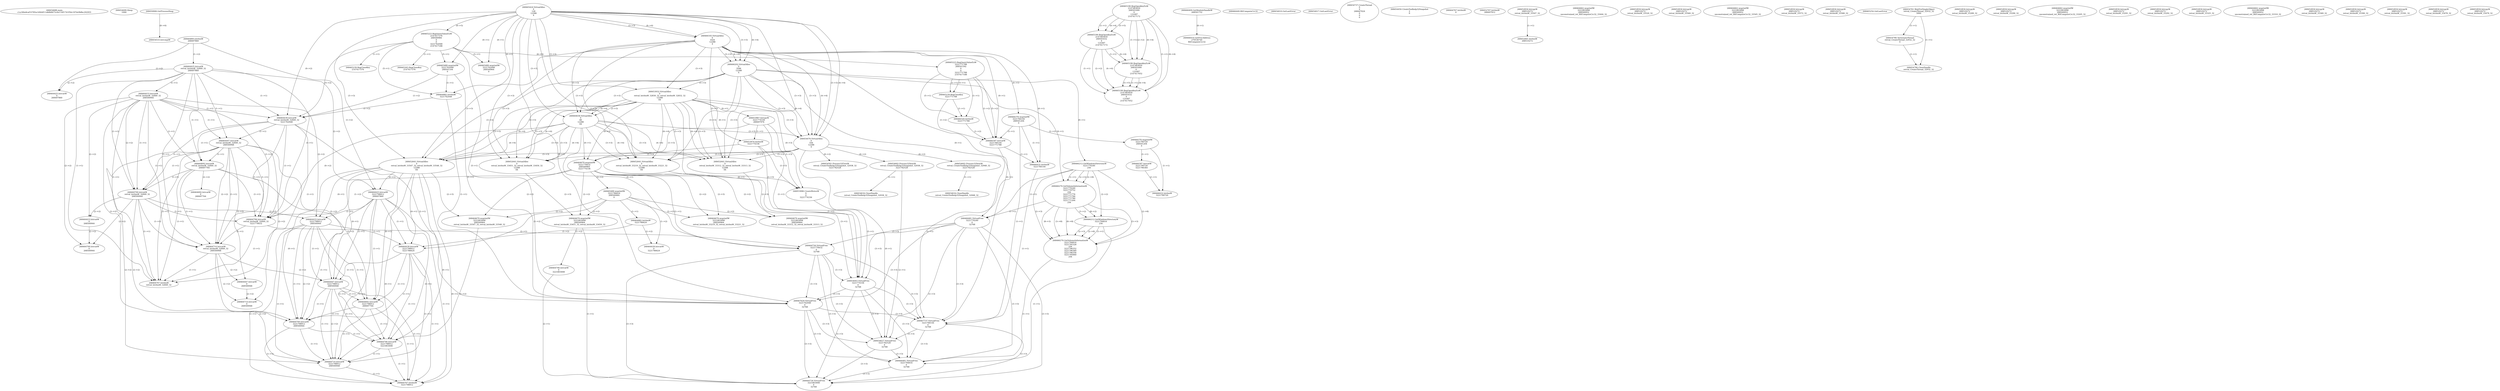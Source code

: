 // Global SCDG with merge call
digraph {
	0 [label="268454688.main
c1a180e8caf33785a14944f11a8db6b72c0e116f1741f50c197dcfb8bc292955"]
	1 [label="268454699.Sleep
1000"]
	2 [label="268450908.GetProcessHeap
"]
	3 [label="268465424.VirtualAlloc
0
128
12288
4"]
	4 [label="268465190.RegOpenKeyExW
2147483650
268501000
0
131097
2147417172"]
	5 [label="268465223.RegQueryValueExW
2147417376
268500984
0
0
3221762048
2147417188"]
	3 -> 5 [label="(0-->5)"]
	6 [label="268465239.RegCloseKey
2147417376"]
	5 -> 6 [label="(1-->1)"]
	7 [label="268465489.wsprintfW
3221762048
268501104
0"]
	3 -> 7 [label="(0-->1)"]
	5 -> 7 [label="(5-->1)"]
	8 [label="268466183.VirtualAlloc
0
1024
12288
4"]
	3 -> 8 [label="(3-->3)"]
	3 -> 8 [label="(4-->4)"]
	9 [label="268466202.VirtualAlloc
0
3596
12288
4"]
	3 -> 9 [label="(3-->3)"]
	8 -> 9 [label="(3-->3)"]
	3 -> 9 [label="(4-->4)"]
	8 -> 9 [label="(4-->4)"]
	10 [label="268466212.GetWindowsDirectoryW
3221770240
256"]
	9 -> 10 [label="(0-->1)"]
	11 [label="268466270.GetVolumeInformationW
3221770240
3221770752
256
3221771776
3221771784
3221771780
3221771264
256"]
	9 -> 11 [label="(0-->1)"]
	10 -> 11 [label="(1-->1)"]
	10 -> 11 [label="(2-->3)"]
	10 -> 11 [label="(2-->8)"]
	12 [label="268465190.RegOpenKeyExW
2147483650
268501632
0
131097
2147417172"]
	4 -> 12 [label="(1-->1)"]
	4 -> 12 [label="(4-->4)"]
	4 -> 12 [label="(5-->5)"]
	13 [label="268465223.RegQueryValueExW
3221771788
268501592
0
0
3221771788
2147417188"]
	5 -> 13 [label="(6-->6)"]
	14 [label="268465239.RegCloseKey
3221771788"]
	13 -> 14 [label="(1-->1)"]
	13 -> 14 [label="(5-->1)"]
	15 [label="268466320.lstrlenW
3221771788"]
	13 -> 15 [label="(1-->1)"]
	13 -> 15 [label="(5-->1)"]
	14 -> 15 [label="(1-->1)"]
	16 [label="268466376.wsprintfW
3221766144
268501204
0"]
	8 -> 16 [label="(0-->1)"]
	17 [label="268466397.lstrcatW
3221766144
3221771788"]
	8 -> 17 [label="(0-->1)"]
	16 -> 17 [label="(1-->1)"]
	13 -> 17 [label="(1-->2)"]
	13 -> 17 [label="(5-->2)"]
	14 -> 17 [label="(1-->2)"]
	15 -> 17 [label="(1-->2)"]
	18 [label="268466409.GetModuleHandleW
268501752"]
	19 [label="268466416.GetProcAddress
270536744
RtlComputeCrc32"]
	18 -> 19 [label="(0-->1)"]
	20 [label="268466432.lstrlenW
3221766144"]
	8 -> 20 [label="(0-->1)"]
	16 -> 20 [label="(1-->1)"]
	17 -> 20 [label="(1-->1)"]
	21 [label="268466449.RtlComputeCrc32
"]
	22 [label="268466481.VirtualFree
3221770240
0
32768"]
	9 -> 22 [label="(0-->1)"]
	10 -> 22 [label="(1-->1)"]
	11 -> 22 [label="(1-->1)"]
	23 [label="268464882.lstrlenW
3221762048"]
	3 -> 23 [label="(0-->1)"]
	5 -> 23 [label="(5-->1)"]
	7 -> 23 [label="(1-->1)"]
	24 [label="268464893.lstrlenW
268497860"]
	25 [label="268453932.VirtualAlloc
0
retval_lstrlenW_32830_32_retval_lstrlenW_32832_32
12288
64"]
	3 -> 25 [label="(3-->3)"]
	8 -> 25 [label="(3-->3)"]
	9 -> 25 [label="(3-->3)"]
	26 [label="268453967.lstrcpyW
3221774336
268497976"]
	25 -> 26 [label="(0-->1)"]
	27 [label="268453974.lstrlenW
3221774336"]
	25 -> 27 [label="(0-->1)"]
	26 -> 27 [label="(1-->1)"]
	28 [label="268464425.lstrcatW
retval_lstrlenW_32849_32
268497860"]
	24 -> 28 [label="(1-->2)"]
	29 [label="268464433.lstrcatW
retval_lstrlenW_32849_32
268500944"]
	28 -> 29 [label="(1-->1)"]
	30 [label="268464439.lstrcatW
retval_lstrlenW_32849_32
3221762048"]
	28 -> 30 [label="(1-->1)"]
	29 -> 30 [label="(1-->1)"]
	3 -> 30 [label="(0-->2)"]
	5 -> 30 [label="(5-->2)"]
	7 -> 30 [label="(1-->2)"]
	23 -> 30 [label="(1-->2)"]
	31 [label="268464447.lstrcatW
retval_lstrlenW_32849_32
268500948"]
	28 -> 31 [label="(1-->1)"]
	29 -> 31 [label="(1-->1)"]
	30 -> 31 [label="(1-->1)"]
	32 [label="268464636.VirtualAlloc
0
66
12288
64"]
	3 -> 32 [label="(3-->3)"]
	8 -> 32 [label="(3-->3)"]
	9 -> 32 [label="(3-->3)"]
	25 -> 32 [label="(3-->3)"]
	25 -> 32 [label="(4-->4)"]
	33 [label="268464679.wsprintfW
3221778432
268500964
3221774336"]
	32 -> 33 [label="(0-->1)"]
	25 -> 33 [label="(0-->3)"]
	26 -> 33 [label="(1-->3)"]
	27 -> 33 [label="(1-->3)"]
	34 [label="268464692.lstrcatW
retval_lstrlenW_32849_32
268497764"]
	28 -> 34 [label="(1-->1)"]
	29 -> 34 [label="(1-->1)"]
	30 -> 34 [label="(1-->1)"]
	31 -> 34 [label="(1-->1)"]
	35 [label="268464700.lstrcatW
retval_lstrlenW_32849_32
268500944"]
	28 -> 35 [label="(1-->1)"]
	29 -> 35 [label="(1-->1)"]
	30 -> 35 [label="(1-->1)"]
	31 -> 35 [label="(1-->1)"]
	34 -> 35 [label="(1-->1)"]
	29 -> 35 [label="(2-->2)"]
	36 [label="268464706.lstrcatW
retval_lstrlenW_32849_32
3221778432"]
	28 -> 36 [label="(1-->1)"]
	29 -> 36 [label="(1-->1)"]
	30 -> 36 [label="(1-->1)"]
	31 -> 36 [label="(1-->1)"]
	34 -> 36 [label="(1-->1)"]
	35 -> 36 [label="(1-->1)"]
	32 -> 36 [label="(0-->2)"]
	33 -> 36 [label="(1-->2)"]
	37 [label="268464714.lstrcatW
retval_lstrlenW_32849_32
268500948"]
	28 -> 37 [label="(1-->1)"]
	29 -> 37 [label="(1-->1)"]
	30 -> 37 [label="(1-->1)"]
	31 -> 37 [label="(1-->1)"]
	34 -> 37 [label="(1-->1)"]
	35 -> 37 [label="(1-->1)"]
	36 -> 37 [label="(1-->1)"]
	31 -> 37 [label="(2-->2)"]
	38 [label="268464726.VirtualFree
3221778432
0
32768"]
	32 -> 38 [label="(0-->1)"]
	33 -> 38 [label="(1-->1)"]
	36 -> 38 [label="(2-->1)"]
	22 -> 38 [label="(3-->3)"]
	39 [label="268464767.lstrlenW
retval_lstrlenW_32849_32"]
	28 -> 39 [label="(1-->1)"]
	29 -> 39 [label="(1-->1)"]
	30 -> 39 [label="(1-->1)"]
	31 -> 39 [label="(1-->1)"]
	34 -> 39 [label="(1-->1)"]
	35 -> 39 [label="(1-->1)"]
	36 -> 39 [label="(1-->1)"]
	37 -> 39 [label="(1-->1)"]
	40 [label="268453998.CreateMutexW
0
0
3221774336"]
	25 -> 40 [label="(0-->3)"]
	26 -> 40 [label="(1-->3)"]
	27 -> 40 [label="(1-->3)"]
	33 -> 40 [label="(3-->3)"]
	41 [label="268454010.GetLastError
"]
	42 [label="268454017.GetLastError
"]
	43 [label="268454043.VirtualFree
3221774336
0
32768"]
	25 -> 43 [label="(0-->1)"]
	26 -> 43 [label="(1-->1)"]
	27 -> 43 [label="(1-->1)"]
	33 -> 43 [label="(3-->1)"]
	40 -> 43 [label="(3-->1)"]
	22 -> 43 [label="(3-->3)"]
	38 -> 43 [label="(3-->3)"]
	44 [label="268467629.VirtualFree
3221762048
0
32768"]
	3 -> 44 [label="(0-->1)"]
	5 -> 44 [label="(5-->1)"]
	7 -> 44 [label="(1-->1)"]
	23 -> 44 [label="(1-->1)"]
	30 -> 44 [label="(2-->1)"]
	22 -> 44 [label="(3-->3)"]
	38 -> 44 [label="(3-->3)"]
	43 -> 44 [label="(3-->3)"]
	45 [label="268467737.VirtualFree
3221766144
0
32768"]
	8 -> 45 [label="(0-->1)"]
	16 -> 45 [label="(1-->1)"]
	17 -> 45 [label="(1-->1)"]
	20 -> 45 [label="(1-->1)"]
	22 -> 45 [label="(3-->3)"]
	38 -> 45 [label="(3-->3)"]
	43 -> 45 [label="(3-->3)"]
	44 -> 45 [label="(3-->3)"]
	46 [label="268454737.CreateThread
0
0
268447024
0
0
0"]
	47 [label="268454450.CreateToolhelp32Snapshot
2
0"]
	48 [label="268454476.VirtualAlloc
0
556
12288
4"]
	3 -> 48 [label="(3-->3)"]
	8 -> 48 [label="(3-->3)"]
	9 -> 48 [label="(3-->3)"]
	25 -> 48 [label="(3-->3)"]
	32 -> 48 [label="(3-->3)"]
	3 -> 48 [label="(4-->4)"]
	8 -> 48 [label="(4-->4)"]
	9 -> 48 [label="(4-->4)"]
	49 [label="268454533.lstrcmpiW
"]
	2 -> 49 [label="(0-->0)"]
	50 [label="268454602.Process32NextW
retval_CreateToolhelp32Snapshot_32938_32
3221782528"]
	48 -> 50 [label="(0-->2)"]
	51 [label="268454627.VirtualFree
3221782528
0
32768"]
	48 -> 51 [label="(0-->1)"]
	50 -> 51 [label="(2-->1)"]
	22 -> 51 [label="(3-->3)"]
	38 -> 51 [label="(3-->3)"]
	43 -> 51 [label="(3-->3)"]
	44 -> 51 [label="(3-->3)"]
	45 -> 51 [label="(3-->3)"]
	52 [label="268454634.CloseHandle
retval_CreateToolhelp32Snapshot_32938_32"]
	50 -> 52 [label="(1-->1)"]
	53 [label="268465190.RegOpenKeyExW
2147483650
268501000
0
131097
2147417052"]
	4 -> 53 [label="(1-->1)"]
	12 -> 53 [label="(1-->1)"]
	4 -> 53 [label="(2-->2)"]
	4 -> 53 [label="(4-->4)"]
	12 -> 53 [label="(4-->4)"]
	54 [label="268465489.wsprintfW
3221786624
268500964
0"]
	33 -> 54 [label="(2-->2)"]
	55 [label="268466212.GetWindowsDirectoryW
3221794816
256"]
	10 -> 55 [label="(2-->2)"]
	11 -> 55 [label="(3-->2)"]
	11 -> 55 [label="(8-->2)"]
	56 [label="268466270.GetVolumeInformationW
3221794816
3221795328
256
3221796352
3221796360
3221796356
3221795840
256"]
	55 -> 56 [label="(1-->1)"]
	10 -> 56 [label="(2-->3)"]
	11 -> 56 [label="(3-->3)"]
	11 -> 56 [label="(8-->3)"]
	55 -> 56 [label="(2-->3)"]
	10 -> 56 [label="(2-->8)"]
	11 -> 56 [label="(3-->8)"]
	11 -> 56 [label="(8-->8)"]
	55 -> 56 [label="(2-->8)"]
	57 [label="268465190.RegOpenKeyExW
2147483650
268501632
0
131097
2147417052"]
	4 -> 57 [label="(1-->1)"]
	12 -> 57 [label="(1-->1)"]
	53 -> 57 [label="(1-->1)"]
	12 -> 57 [label="(2-->2)"]
	4 -> 57 [label="(4-->4)"]
	12 -> 57 [label="(4-->4)"]
	53 -> 57 [label="(4-->4)"]
	53 -> 57 [label="(5-->5)"]
	58 [label="268466376.wsprintfW
3221790720
268501204
0"]
	16 -> 58 [label="(2-->2)"]
	59 [label="268466397.lstrcatW
3221790720
3221796364"]
	58 -> 59 [label="(1-->1)"]
	60 [label="268466432.lstrlenW
3221790720"]
	58 -> 60 [label="(1-->1)"]
	59 -> 60 [label="(1-->1)"]
	61 [label="268466481.VirtualFree
3221794816
0
32768"]
	55 -> 61 [label="(1-->1)"]
	56 -> 61 [label="(1-->1)"]
	22 -> 61 [label="(3-->3)"]
	38 -> 61 [label="(3-->3)"]
	43 -> 61 [label="(3-->3)"]
	44 -> 61 [label="(3-->3)"]
	45 -> 61 [label="(3-->3)"]
	51 -> 61 [label="(3-->3)"]
	62 [label="268464882.lstrlenW
3221786624"]
	54 -> 62 [label="(1-->1)"]
	63 [label="268452641.VirtualAlloc
0
retval_lstrlenW_33451_32_retval_lstrlenW_33450_32
12288
64"]
	3 -> 63 [label="(3-->3)"]
	8 -> 63 [label="(3-->3)"]
	9 -> 63 [label="(3-->3)"]
	25 -> 63 [label="(3-->3)"]
	32 -> 63 [label="(3-->3)"]
	48 -> 63 [label="(3-->3)"]
	25 -> 63 [label="(4-->4)"]
	32 -> 63 [label="(4-->4)"]
	64 [label="268464425.lstrcatW
0
268497860"]
	24 -> 64 [label="(1-->2)"]
	28 -> 64 [label="(2-->2)"]
	65 [label="268464433.lstrcatW
0
268500944"]
	29 -> 65 [label="(2-->2)"]
	35 -> 65 [label="(2-->2)"]
	66 [label="268464439.lstrcatW
0
3221786624"]
	54 -> 66 [label="(1-->2)"]
	62 -> 66 [label="(1-->2)"]
	67 [label="268464447.lstrcatW
0
268500948"]
	31 -> 67 [label="(2-->2)"]
	37 -> 67 [label="(2-->2)"]
	68 [label="268464679.wsprintfW
3221803008
268500964
retval_lstrlenW_33451_32_retval_lstrlenW_33450_32"]
	33 -> 68 [label="(2-->2)"]
	54 -> 68 [label="(2-->2)"]
	63 -> 68 [label="(2-->3)"]
	69 [label="268464692.lstrcatW
0
268497764"]
	34 -> 69 [label="(2-->2)"]
	70 [label="268464700.lstrcatW
0
268500944"]
	29 -> 70 [label="(2-->2)"]
	35 -> 70 [label="(2-->2)"]
	65 -> 70 [label="(2-->2)"]
	71 [label="268464706.lstrcatW
0
3221803008"]
	68 -> 71 [label="(1-->2)"]
	72 [label="268464714.lstrcatW
0
268500948"]
	31 -> 72 [label="(2-->2)"]
	37 -> 72 [label="(2-->2)"]
	67 -> 72 [label="(2-->2)"]
	73 [label="268464726.VirtualFree
3221803008
0
32768"]
	68 -> 73 [label="(1-->1)"]
	71 -> 73 [label="(2-->1)"]
	22 -> 73 [label="(3-->3)"]
	38 -> 73 [label="(3-->3)"]
	43 -> 73 [label="(3-->3)"]
	44 -> 73 [label="(3-->3)"]
	45 -> 73 [label="(3-->3)"]
	51 -> 73 [label="(3-->3)"]
	61 -> 73 [label="(3-->3)"]
	74 [label="268464767.lstrlenW
0"]
	75 [label="268452707.lstrlenW
268497912"]
	76 [label="268452834.lstrcpyW
268510272
retval_lstrlenW_33507_32"]
	77 [label="268452841.lstrlenW
268510272"]
	76 -> 77 [label="(1-->1)"]
	78 [label="268464662.wsprintfW
3221803008
268500952
unconstrained_ret_RtlComputeCrc32_33444_32"]
	79 [label="268452834.lstrcpyW
268510272
retval_lstrlenW_33520_32"]
	80 [label="268452641.VirtualAlloc
0
retval_lstrlenW_33547_32_retval_lstrlenW_33548_32
12288
64"]
	3 -> 80 [label="(3-->3)"]
	8 -> 80 [label="(3-->3)"]
	9 -> 80 [label="(3-->3)"]
	25 -> 80 [label="(3-->3)"]
	32 -> 80 [label="(3-->3)"]
	48 -> 80 [label="(3-->3)"]
	25 -> 80 [label="(4-->4)"]
	32 -> 80 [label="(4-->4)"]
	81 [label="268464425.lstrcatW
3221798912
268497860"]
	80 -> 81 [label="(0-->1)"]
	24 -> 81 [label="(1-->2)"]
	28 -> 81 [label="(2-->2)"]
	82 [label="268464433.lstrcatW
3221798912
268500944"]
	80 -> 82 [label="(0-->1)"]
	81 -> 82 [label="(1-->1)"]
	29 -> 82 [label="(2-->2)"]
	35 -> 82 [label="(2-->2)"]
	83 [label="268464439.lstrcatW
3221798912
3221786624"]
	80 -> 83 [label="(0-->1)"]
	81 -> 83 [label="(1-->1)"]
	82 -> 83 [label="(1-->1)"]
	54 -> 83 [label="(1-->2)"]
	62 -> 83 [label="(1-->2)"]
	84 [label="268464447.lstrcatW
3221798912
268500948"]
	80 -> 84 [label="(0-->1)"]
	81 -> 84 [label="(1-->1)"]
	82 -> 84 [label="(1-->1)"]
	83 -> 84 [label="(1-->1)"]
	31 -> 84 [label="(2-->2)"]
	37 -> 84 [label="(2-->2)"]
	85 [label="268464679.wsprintfW
3221803008
268500964
retval_lstrlenW_33547_32_retval_lstrlenW_33548_32"]
	33 -> 85 [label="(2-->2)"]
	54 -> 85 [label="(2-->2)"]
	80 -> 85 [label="(2-->3)"]
	86 [label="268464692.lstrcatW
3221798912
268497764"]
	80 -> 86 [label="(0-->1)"]
	81 -> 86 [label="(1-->1)"]
	82 -> 86 [label="(1-->1)"]
	83 -> 86 [label="(1-->1)"]
	84 -> 86 [label="(1-->1)"]
	34 -> 86 [label="(2-->2)"]
	87 [label="268464700.lstrcatW
3221798912
268500944"]
	80 -> 87 [label="(0-->1)"]
	81 -> 87 [label="(1-->1)"]
	82 -> 87 [label="(1-->1)"]
	83 -> 87 [label="(1-->1)"]
	84 -> 87 [label="(1-->1)"]
	86 -> 87 [label="(1-->1)"]
	29 -> 87 [label="(2-->2)"]
	35 -> 87 [label="(2-->2)"]
	82 -> 87 [label="(2-->2)"]
	88 [label="268464706.lstrcatW
3221798912
3221803008"]
	80 -> 88 [label="(0-->1)"]
	81 -> 88 [label="(1-->1)"]
	82 -> 88 [label="(1-->1)"]
	83 -> 88 [label="(1-->1)"]
	84 -> 88 [label="(1-->1)"]
	86 -> 88 [label="(1-->1)"]
	87 -> 88 [label="(1-->1)"]
	85 -> 88 [label="(1-->2)"]
	89 [label="268464714.lstrcatW
3221798912
268500948"]
	80 -> 89 [label="(0-->1)"]
	81 -> 89 [label="(1-->1)"]
	82 -> 89 [label="(1-->1)"]
	83 -> 89 [label="(1-->1)"]
	84 -> 89 [label="(1-->1)"]
	86 -> 89 [label="(1-->1)"]
	87 -> 89 [label="(1-->1)"]
	88 -> 89 [label="(1-->1)"]
	31 -> 89 [label="(2-->2)"]
	37 -> 89 [label="(2-->2)"]
	84 -> 89 [label="(2-->2)"]
	90 [label="268464767.lstrlenW
3221798912"]
	80 -> 90 [label="(0-->1)"]
	81 -> 90 [label="(1-->1)"]
	82 -> 90 [label="(1-->1)"]
	83 -> 90 [label="(1-->1)"]
	84 -> 90 [label="(1-->1)"]
	86 -> 90 [label="(1-->1)"]
	87 -> 90 [label="(1-->1)"]
	88 -> 90 [label="(1-->1)"]
	89 -> 90 [label="(1-->1)"]
	91 [label="268452834.lstrcpyW
268510272
retval_lstrlenW_33560_32"]
	92 [label="268464662.wsprintfW
3221803008
268500952
unconstrained_ret_RtlComputeCrc32_33545_32"]
	93 [label="268452834.lstrcpyW
268510272
retval_lstrlenW_33572_32"]
	94 [label="268452834.lstrcpyW
268510272
retval_lstrlenW_33580_32"]
	95 [label="268465254.GetLastError
"]
	96 [label="268465263.RegCloseKey
2147417376"]
	5 -> 96 [label="(1-->1)"]
	97 [label="268465489.wsprintfW
3221762048
268500964
0"]
	3 -> 97 [label="(0-->1)"]
	5 -> 97 [label="(5-->1)"]
	98 [label="268454501.Process32FirstW
retval_CreateToolhelp32Snapshot_32938_32
3221782528"]
	48 -> 98 [label="(0-->2)"]
	99 [label="268454761.WaitForSingleObject
retval_CreateThread_32932_32
5000"]
	100 [label="268454780.TerminateThread
retval_CreateThread_32932_32
0"]
	99 -> 100 [label="(1-->1)"]
	101 [label="268454790.CloseHandle
retval_CreateThread_32932_32"]
	99 -> 101 [label="(1-->1)"]
	100 -> 101 [label="(1-->1)"]
	102 [label="268454602.Process32NextW
retval_CreateToolhelp32Snapshot_32948_32
3221782528"]
	48 -> 102 [label="(0-->2)"]
	103 [label="268454634.CloseHandle
retval_CreateToolhelp32Snapshot_32948_32"]
	102 -> 103 [label="(1-->1)"]
	104 [label="268452641.VirtualAlloc
0
retval_lstrlenW_33219_32_retval_lstrlenW_33221_32
12288
64"]
	3 -> 104 [label="(3-->3)"]
	8 -> 104 [label="(3-->3)"]
	9 -> 104 [label="(3-->3)"]
	25 -> 104 [label="(3-->3)"]
	32 -> 104 [label="(3-->3)"]
	48 -> 104 [label="(3-->3)"]
	25 -> 104 [label="(4-->4)"]
	32 -> 104 [label="(4-->4)"]
	105 [label="268464679.wsprintfW
3221803008
268500964
retval_lstrlenW_33219_32_retval_lstrlenW_33221_32"]
	33 -> 105 [label="(2-->2)"]
	54 -> 105 [label="(2-->2)"]
	104 -> 105 [label="(2-->3)"]
	106 [label="268452834.lstrcpyW
268510272
retval_lstrlenW_33289_32"]
	107 [label="268452834.lstrcpyW
268510272
retval_lstrlenW_33290_32"]
	108 [label="268464662.wsprintfW
3221803008
268500952
unconstrained_ret_RtlComputeCrc32_33205_32"]
	109 [label="268452834.lstrcpyW
268510272
retval_lstrlenW_33291_32"]
	110 [label="268452834.lstrcpyW
268510272
retval_lstrlenW_33292_32"]
	111 [label="268452641.VirtualAlloc
0
retval_lstrlenW_33312_32_retval_lstrlenW_33313_32
12288
64"]
	3 -> 111 [label="(3-->3)"]
	8 -> 111 [label="(3-->3)"]
	9 -> 111 [label="(3-->3)"]
	25 -> 111 [label="(3-->3)"]
	32 -> 111 [label="(3-->3)"]
	48 -> 111 [label="(3-->3)"]
	25 -> 111 [label="(4-->4)"]
	32 -> 111 [label="(4-->4)"]
	112 [label="268464679.wsprintfW
3221803008
268500964
retval_lstrlenW_33312_32_retval_lstrlenW_33313_32"]
	33 -> 112 [label="(2-->2)"]
	54 -> 112 [label="(2-->2)"]
	111 -> 112 [label="(2-->3)"]
	113 [label="268452834.lstrcpyW
268510272
retval_lstrlenW_33325_32"]
	114 [label="268464662.wsprintfW
3221803008
268500952
unconstrained_ret_RtlComputeCrc32_33310_32"]
	115 [label="268452834.lstrcpyW
268510272
retval_lstrlenW_33369_32"]
	116 [label="268452834.lstrcpyW
268510272
retval_lstrlenW_33390_32"]
	117 [label="268452834.lstrcpyW
268510272
retval_lstrlenW_33391_32"]
	118 [label="268452834.lstrcpyW
268510272
retval_lstrlenW_33478_32"]
	119 [label="268452834.lstrcpyW
268510272
retval_lstrlenW_33479_32"]
}
